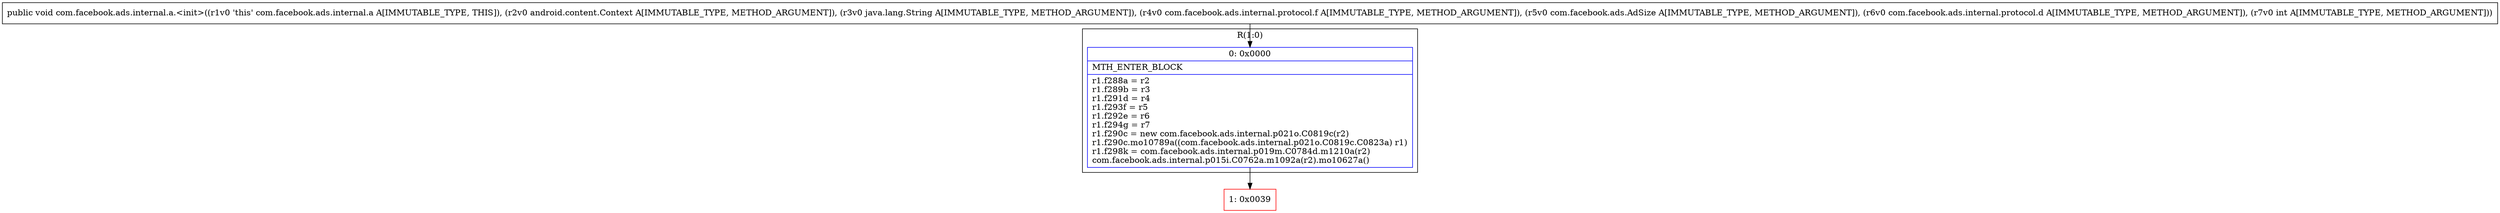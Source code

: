 digraph "CFG forcom.facebook.ads.internal.a.\<init\>(Landroid\/content\/Context;Ljava\/lang\/String;Lcom\/facebook\/ads\/internal\/protocol\/f;Lcom\/facebook\/ads\/AdSize;Lcom\/facebook\/ads\/internal\/protocol\/d;I)V" {
subgraph cluster_Region_353231948 {
label = "R(1:0)";
node [shape=record,color=blue];
Node_0 [shape=record,label="{0\:\ 0x0000|MTH_ENTER_BLOCK\l|r1.f288a = r2\lr1.f289b = r3\lr1.f291d = r4\lr1.f293f = r5\lr1.f292e = r6\lr1.f294g = r7\lr1.f290c = new com.facebook.ads.internal.p021o.C0819c(r2)\lr1.f290c.mo10789a((com.facebook.ads.internal.p021o.C0819c.C0823a) r1)\lr1.f298k = com.facebook.ads.internal.p019m.C0784d.m1210a(r2)\lcom.facebook.ads.internal.p015i.C0762a.m1092a(r2).mo10627a()\l}"];
}
Node_1 [shape=record,color=red,label="{1\:\ 0x0039}"];
MethodNode[shape=record,label="{public void com.facebook.ads.internal.a.\<init\>((r1v0 'this' com.facebook.ads.internal.a A[IMMUTABLE_TYPE, THIS]), (r2v0 android.content.Context A[IMMUTABLE_TYPE, METHOD_ARGUMENT]), (r3v0 java.lang.String A[IMMUTABLE_TYPE, METHOD_ARGUMENT]), (r4v0 com.facebook.ads.internal.protocol.f A[IMMUTABLE_TYPE, METHOD_ARGUMENT]), (r5v0 com.facebook.ads.AdSize A[IMMUTABLE_TYPE, METHOD_ARGUMENT]), (r6v0 com.facebook.ads.internal.protocol.d A[IMMUTABLE_TYPE, METHOD_ARGUMENT]), (r7v0 int A[IMMUTABLE_TYPE, METHOD_ARGUMENT])) }"];
MethodNode -> Node_0;
Node_0 -> Node_1;
}


